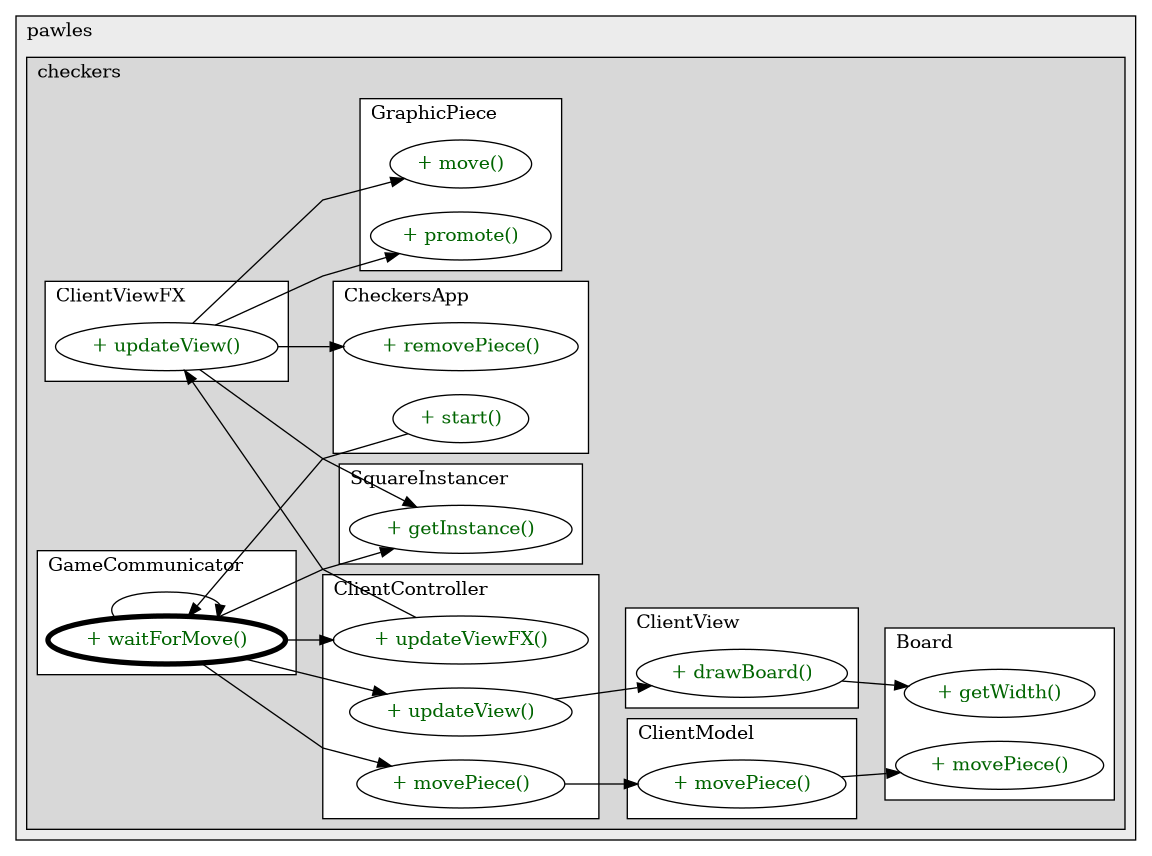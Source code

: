@startuml

/' diagram meta data start
config=CallConfiguration;
{
  "rootMethod": "org.pawles.checkers.client.GameCommunicator#waitForMove()",
  "projectClassification": {
    "searchMode": "OpenProject", // OpenProject, AllProjects
    "includedProjects": "",
    "pathEndKeywords": "*.impl",
    "isClientPath": "",
    "isClientName": "",
    "isTestPath": "",
    "isTestName": "",
    "isMappingPath": "",
    "isMappingName": "",
    "isDataAccessPath": "",
    "isDataAccessName": "",
    "isDataStructurePath": "",
    "isDataStructureName": "",
    "isInterfaceStructuresPath": "",
    "isInterfaceStructuresName": "",
    "isEntryPointPath": "",
    "isEntryPointName": "",
    "treatFinalFieldsAsMandatory": false
  },
  "graphRestriction": {
    "classPackageExcludeFilter": "",
    "classPackageIncludeFilter": "",
    "classNameExcludeFilter": "",
    "classNameIncludeFilter": "",
    "methodNameExcludeFilter": "",
    "methodNameIncludeFilter": "",
    "removeByInheritance": "", // inheritance/annotation based filtering is done in a second step
    "removeByAnnotation": "",
    "removeByClassPackage": "", // cleanup the graph after inheritance/annotation based filtering is done
    "removeByClassName": "",
    "cutMappings": false,
    "cutEnum": true,
    "cutTests": true,
    "cutClient": true,
    "cutDataAccess": true,
    "cutInterfaceStructures": true,
    "cutDataStructures": true,
    "cutGetterAndSetter": true,
    "cutConstructors": true
  },
  "graphTraversal": {
    "forwardDepth": 3,
    "backwardDepth": 3,
    "classPackageExcludeFilter": "",
    "classPackageIncludeFilter": "",
    "classNameExcludeFilter": "",
    "classNameIncludeFilter": "",
    "methodNameExcludeFilter": "",
    "methodNameIncludeFilter": "",
    "hideMappings": false,
    "hideDataStructures": false,
    "hidePrivateMethods": true,
    "hideInterfaceCalls": true, // indirection: implementation -> interface (is hidden) -> implementation
    "onlyShowApplicationEntryPoints": false, // root node is included
    "useMethodCallsForStructureDiagram": "ForwardOnly" // ForwardOnly, BothDirections, No
  },
  "details": {
    "aggregation": "GroupByClass", // ByClass, GroupByClass, None
    "showMethodParametersTypes": false,
    "showMethodParametersNames": false,
    "showMethodReturnType": false,
    "showPackageLevels": 2,
    "showCallOrder": false,
    "edgeMode": "MethodsOnly", // TypesOnly, MethodsOnly, TypesAndMethods, MethodsAndDirectTypeUsage
    "showDetailedClassStructure": false
  },
  "rootClass": "org.pawles.checkers.client.GameCommunicator",
  "extensionCallbackMethod": "" // qualified.class.name#methodName - signature: public static String method(String)
}
diagram meta data end '/



digraph g {
    rankdir="LR"
    splines=polyline
    

'nodes 
subgraph cluster_995268684 { 
   	label=pawles
	labeljust=l
	fillcolor="#ececec"
	style=filled
   
   subgraph cluster_2114002008 { 
   	label=checkers
	labeljust=l
	fillcolor="#d8d8d8"
	style=filled
   
   subgraph cluster_1144678134 { 
   	label=ClientController
	labeljust=l
	fillcolor=white
	style=filled
   
   ClientController639122325XXXmovePiece992535570[
	label="+ movePiece()"
	style=filled
	fillcolor=white
	tooltip="ClientController

&#10;  change the position of a single piece on the board&#10;  @param curr current square&#10;  @param dest destination square&#10; "
	fontcolor=darkgreen
];

ClientController639122325XXXupdateView0[
	label="+ updateView()"
	style=filled
	fillcolor=white
	tooltip="ClientController

&#10;  draw the current board&#10; "
	fontcolor=darkgreen
];

ClientController639122325XXXupdateViewFX0[
	label="+ updateViewFX()"
	style=filled
	fillcolor=white
	tooltip="ClientController

&#10;  draw the current board in JavaFX&#10; "
	fontcolor=darkgreen
];
} 

subgraph cluster_1208457742 { 
   	label=ClientViewFX
	labeljust=l
	fillcolor=white
	style=filled
   
   ClientViewFX612257790XXXupdateView64356038[
	label="+ updateView()"
	style=filled
	fillcolor=white
	tooltip="ClientViewFX

&#10;  updates the FX view of the game board&#10;  @param board current state of the board&#10; "
	fontcolor=darkgreen
];
} 

subgraph cluster_1211231302 { 
   	label=SquareInstancer
	labeljust=l
	fillcolor=white
	style=filled
   
   SquareInstancer858191756XXXgetInstance515322732[
	label="+ getInstance()"
	style=filled
	fillcolor=white
	tooltip="SquareInstancer

null"
	fontcolor=darkgreen
];
} 

subgraph cluster_1885672694 { 
   	label=GraphicPiece
	labeljust=l
	fillcolor=white
	style=filled
   
   GraphicPiece612257790XXXmove1810807491[
	label="+ move()"
	style=filled
	fillcolor=white
	tooltip="GraphicPiece

&#10;  moves the piece on the board&#10;  @param dest square to move to&#10; "
	fontcolor=darkgreen
];

GraphicPiece612257790XXXpromote0[
	label="+ promote()"
	style=filled
	fillcolor=white
	tooltip="GraphicPiece

&#10;  visually promotes the piece into a king&#10; "
	fontcolor=darkgreen
];
} 

subgraph cluster_1932958355 { 
   	label=ClientView
	labeljust=l
	fillcolor=white
	style=filled
   
   ClientView639122325XXXdrawBoard64356038[
	label="+ drawBoard()"
	style=filled
	fillcolor=white
	tooltip="ClientView

&#10;  draws the board in commandline style&#10;  @param board current state of the board&#10; "
	fontcolor=darkgreen
];
} 

subgraph cluster_2103784244 { 
   	label=Board
	labeljust=l
	fillcolor=white
	style=filled
   
   Board858191756XXXgetWidth104431[
	label="+ getWidth()"
	style=filled
	fillcolor=white
	tooltip="Board

null"
	fontcolor=darkgreen
];

Board858191756XXXmovePiece992535570[
	label="+ movePiece()"
	style=filled
	fillcolor=white
	tooltip="Board

&#10;  moves a single piece on the board&#10;  @param curr square the piece is currently on&#10;  @param dest destination square&#10; "
	fontcolor=darkgreen
];
} 

subgraph cluster_2118178771 { 
   	label=CheckersApp
	labeljust=l
	fillcolor=white
	style=filled
   
   CheckersApp612257790XXXremovePiece1901186310[
	label="+ removePiece()"
	style=filled
	fillcolor=white
	tooltip="CheckersApp

&#10;  removes a single piece&#10;  @param piece piece to remove&#10; "
	fontcolor=darkgreen
];

CheckersApp612257790XXXstart80204510[
	label="+ start()"
	style=filled
	fillcolor=white
	tooltip="CheckersApp

null"
	fontcolor=darkgreen
];
} 

subgraph cluster_215967493 { 
   	label=ClientModel
	labeljust=l
	fillcolor=white
	style=filled
   
   ClientModel639122325XXXmovePiece992535570[
	label="+ movePiece()"
	style=filled
	fillcolor=white
	tooltip="ClientModel

&#10;  change the position of a single piece on the board&#10;  @param curr current square&#10;  @param dest destination square&#10; "
	fontcolor=darkgreen
];
} 

subgraph cluster_788877482 { 
   	label=GameCommunicator
	labeljust=l
	fillcolor=white
	style=filled
   
   GameCommunicator639122325XXXwaitForMove0[
	label="+ waitForMove()"
	style=filled
	fillcolor=white
	tooltip="GameCommunicator

&#10;  waits for the opponent's move from the server and applies it&#10; "
	penwidth=4
	fontcolor=darkgreen
];
} 
} 
} 

'edges    
CheckersApp612257790XXXstart80204510 -> GameCommunicator639122325XXXwaitForMove0;
ClientController639122325XXXmovePiece992535570 -> ClientModel639122325XXXmovePiece992535570;
ClientController639122325XXXupdateView0 -> ClientView639122325XXXdrawBoard64356038;
ClientController639122325XXXupdateViewFX0 -> ClientViewFX612257790XXXupdateView64356038;
ClientModel639122325XXXmovePiece992535570 -> Board858191756XXXmovePiece992535570;
ClientView639122325XXXdrawBoard64356038 -> Board858191756XXXgetWidth104431;
ClientViewFX612257790XXXupdateView64356038 -> CheckersApp612257790XXXremovePiece1901186310;
ClientViewFX612257790XXXupdateView64356038 -> GraphicPiece612257790XXXmove1810807491;
ClientViewFX612257790XXXupdateView64356038 -> GraphicPiece612257790XXXpromote0;
ClientViewFX612257790XXXupdateView64356038 -> SquareInstancer858191756XXXgetInstance515322732;
GameCommunicator639122325XXXwaitForMove0 -> ClientController639122325XXXmovePiece992535570;
GameCommunicator639122325XXXwaitForMove0 -> ClientController639122325XXXupdateView0;
GameCommunicator639122325XXXwaitForMove0 -> ClientController639122325XXXupdateViewFX0;
GameCommunicator639122325XXXwaitForMove0 -> GameCommunicator639122325XXXwaitForMove0;
GameCommunicator639122325XXXwaitForMove0 -> SquareInstancer858191756XXXgetInstance515322732;
    
}
@enduml